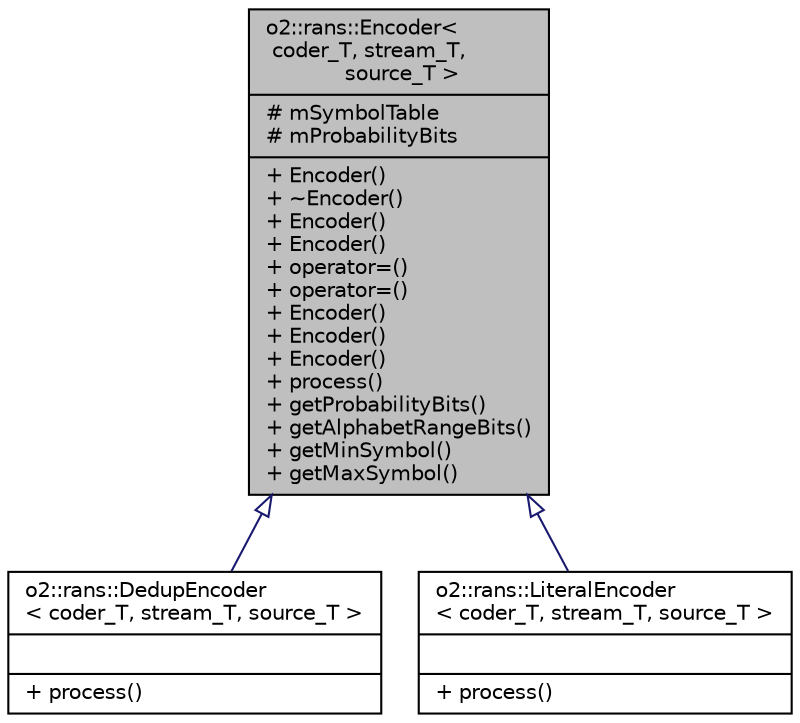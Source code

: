 digraph "o2::rans::Encoder&lt; coder_T, stream_T, source_T &gt;"
{
 // INTERACTIVE_SVG=YES
  bgcolor="transparent";
  edge [fontname="Helvetica",fontsize="10",labelfontname="Helvetica",labelfontsize="10"];
  node [fontname="Helvetica",fontsize="10",shape=record];
  Node0 [label="{o2::rans::Encoder\<\l coder_T, stream_T,\l source_T \>\n|# mSymbolTable\l# mProbabilityBits\l|+ Encoder()\l+ ~Encoder()\l+ Encoder()\l+ Encoder()\l+ operator=()\l+ operator=()\l+ Encoder()\l+ Encoder()\l+ Encoder()\l+ process()\l+ getProbabilityBits()\l+ getAlphabetRangeBits()\l+ getMinSymbol()\l+ getMaxSymbol()\l}",height=0.2,width=0.4,color="black", fillcolor="grey75", style="filled", fontcolor="black"];
  Node0 -> Node1 [dir="back",color="midnightblue",fontsize="10",style="solid",arrowtail="onormal",fontname="Helvetica"];
  Node1 [label="{o2::rans::DedupEncoder\l\< coder_T, stream_T, source_T \>\n||+ process()\l}",height=0.2,width=0.4,color="black",URL="$d5/d7d/classo2_1_1rans_1_1DedupEncoder.html"];
  Node0 -> Node2 [dir="back",color="midnightblue",fontsize="10",style="solid",arrowtail="onormal",fontname="Helvetica"];
  Node2 [label="{o2::rans::LiteralEncoder\l\< coder_T, stream_T, source_T \>\n||+ process()\l}",height=0.2,width=0.4,color="black",URL="$d2/dc3/classo2_1_1rans_1_1LiteralEncoder.html"];
}
